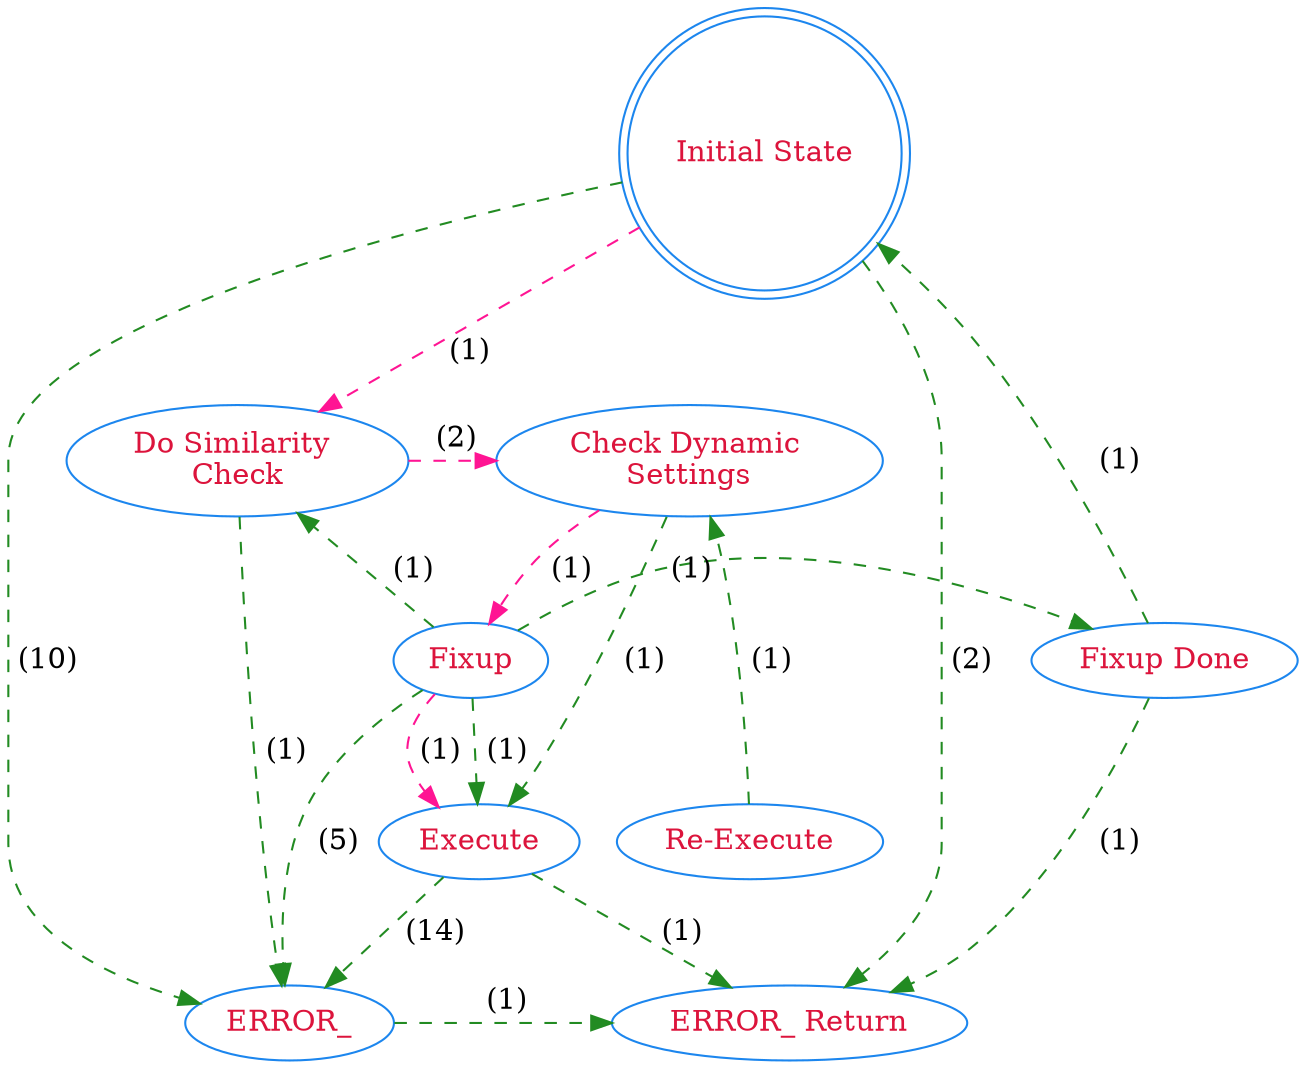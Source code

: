 // Graphviz Tutorial

// This file is a specification of the state machine executed for every
// SQL statement during the "execute" phase by the Trafodion Database engine. 
// The state machine is executed as a switch() statement in cli/Statement.cpp
// Trafodion is an Apache top level project. You can check it out at 
// https://trafodion.apache.org/

// The specfification below is in the DOT language. It can be converted into a
// diagram using the tools that come with the graphviz package. You can
// download graphviz from https://www.graphviz.org/. Post installation, verify
// <graphviz-installation-path>/Graphviz<ver>/bin is added to the system path.

// Command to generate diagram using "dot" layout- 
//   dot -Tsvg -o statement.svg Trafodion_stmt_execute_state_machine.gv

//    -Tsvg creates output as an image file in the svg format. Other formats
//  supported are png, jpg etc. 

digraph g1
{
  node [color = "dodgerblue2" fontcolor="crimson"]
  edge [color = "forestgreen" style = "dashed"]
  
  INITIAL_STATE_ [label = "Initial State" shape = "doublecircle"]
  DO_SIM_CHECK_ [label = "Do Similarity \nCheck"]
  CHECK_DYNAMIC_SETTINGS_ [label = "Check Dynamic \nSettings"]
  FIXUP_ [label = "Fixup"]
  FIXUP_DONE_ [label = "Fixup Done"]
  EXECUTE_ [label = "Execute"]
  RE_EXECUTE_[label = "Re-Execute"]
  ERROR_ [label = "ERROR_"]
  ERROR_RETURN_ [label = "ERROR_ Return"]

  INITIAL_STATE_ -> ERROR_ [label = " (10)"]
  INITIAL_STATE_ -> ERROR_RETURN_ [label = " (2)"]
  INITIAL_STATE_ -> DO_SIM_CHECK_ [label = " (1)" color = "deeppink1"]

  DO_SIM_CHECK_ -> ERROR_ [label = " (1)"]
  DO_SIM_CHECK_ -> CHECK_DYNAMIC_SETTINGS_ [label = " (2)" color = "deeppink1"]

  CHECK_DYNAMIC_SETTINGS_ -> FIXUP_ [label = " (1)" color = "deeppink1"]
  CHECK_DYNAMIC_SETTINGS_ -> EXECUTE_ [label = " (1)"]

  FIXUP_ -> ERROR_ [label = " (5)"]
  FIXUP_ -> DO_SIM_CHECK_ [label = " (1)"]
  FIXUP_ -> EXECUTE_ [label = " (1)" color = "deeppink1"]
  FIXUP_ -> FIXUP_DONE_ [label = " (1)"]
  FIXUP_DONE_ -> INITIAL_STATE_ [label = " (1)"]

  FIXUP_DONE_ -> ERROR_RETURN_ [label = " (1)"]
  FIXUP_ -> EXECUTE_ [label = " (1)"]

  EXECUTE_ -> ERROR_ [label = " (14)"]
  EXECUTE_ -> ERROR_RETURN_ [label = " (1)"]

  RE_EXECUTE_ -> CHECK_DYNAMIC_SETTINGS_ [label = " (1)"]

  ERROR_ -> ERROR_RETURN_ [label = " (1)"]

  {rank="same" INITIAL_STATE_};
  {rank="same" DO_SIM_CHECK_; CHECK_DYNAMIC_SETTINGS_};
  {rank="same" FIXUP_; FIXUP_DONE_};
  {rank="same" EXECUTE_; RE_EXECUTE_};
  {rank="same" ERROR_; ERROR_RETURN_};

}